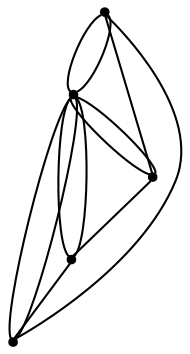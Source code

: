 graph {
  node [shape=point,comment="{\"directed\":false,\"doi\":\"10.1007/978-3-319-73915-1_36\",\"figure\":\"? (1)\"}"]

  v0 [pos="1472.2523336358904,450.44974327178187"]
  v1 [pos="1423.4934662119417,239.16862333037778"]
  v2 [pos="1342.2305206380706,369.1877936289767"]
  v3 [pos="1277.223222781865,499.20696392757566"]
  v4 [pos="1212.210806058035,287.9258439861716"]

  v3 -- v4 [id="-2",pos="1277.223222781865,499.20696392757566 1212.2096614665163,499.20696392757566 1212.2096614665163,499.20696392757566 1212.2096614665163,499.20696392757566 1212.210806058035,287.9258439861716 1212.210806058035,287.9258439861716 1212.210806058035,287.9258439861716"]
  v3 -- v0 [id="-3",pos="1277.223222781865,499.20696392757566 1472.2510618675365,499.20696392757566 1472.2510618675365,499.20696392757566 1472.2510618675365,499.20696392757566 1472.2523336358904,450.44974327178187 1472.2523336358904,450.44974327178187 1472.2523336358904,450.44974327178187"]
  v4 -- v1 [id="-4",pos="1212.210806058035,287.9258439861716 1212.2096614665163,239.16871871183537 1212.2096614665163,239.16871871183537 1212.2096614665163,239.16871871183537 1423.4934662119417,239.16862333037778 1423.4934662119417,239.16862333037778 1423.4934662119417,239.16862333037778"]
  v1 -- v0 [id="-5",pos="1423.4934662119417,239.16862333037778 1472.2510618675365,239.16871871183537 1472.2510618675365,239.16871871183537 1472.2510618675365,239.16871871183537 1472.2523336358904,450.44974327178187 1472.2523336358904,450.44974327178187 1472.2523336358904,450.44974327178187"]
  v0 -- v2 [id="-1",pos="1472.2523336358904,450.44974327178187 1472.251189044372,369.18779362897675 1472.251189044372,369.18779362897675 1472.251189044372,369.18779362897675 1342.2305206380706,369.1877936289767 1342.2305206380706,369.1877936289767 1342.2305206380706,369.1877936289767"]
  v4 -- v2 [id="-6",pos="1212.210806058035,287.9258439861716 1212.2097886433517,369.18779362897675 1212.2097886433517,369.18779362897675 1212.2097886433517,369.18779362897675 1342.2305206380706,369.1877936289767 1342.2305206380706,369.1877936289767 1342.2305206380706,369.1877936289767"]
  v1 -- v2 [id="-7",pos="1423.4934662119417,239.16862333037778 1423.4934980061505,369.18773004133834 1423.4934980061505,369.18773004133834 1423.4934980061505,369.18773004133834 1342.2305206380706,369.1877936289767 1342.2305206380706,369.1877936289767 1342.2305206380706,369.1877936289767"]
  v2 -- v1 [id="-8",pos="1342.2305206380706,369.1877936289767 1342.2305524322794,239.1686869180162 1342.2305524322794,239.1686869180162 1342.2305524322794,239.1686869180162 1423.4934662119417,239.16862333037778 1423.4934662119417,239.16862333037778 1423.4934662119417,239.16862333037778"]
  v2 -- v0 [id="-9",pos="1342.2305206380706,369.1877936289767 1342.2305524322794,450.44974327178187 1342.2305524322794,450.44974327178187 1342.2305524322794,450.44974327178187 1472.2523336358904,450.44974327178187 1472.2523336358904,450.44974327178187 1472.2523336358904,450.44974327178187"]
  v3 -- v2 [id="-10",pos="1277.223222781865,499.20696392757566 1277.2243673733838,369.18779362897675 1277.2243673733838,369.18779362897675 1277.2243673733838,369.18779362897675 1342.2305206380706,369.1877936289767 1342.2305206380706,369.1877936289767 1342.2305206380706,369.1877936289767"]
  v2 -- v4 [id="-11",pos="1342.2305206380706,369.1877936289767 1342.2305524322794,287.92584398617157 1342.2305524322794,287.92584398617157 1342.2305524322794,287.92584398617157 1212.210806058035,287.9258439861716 1212.210806058035,287.9258439861716 1212.210806058035,287.9258439861716"]
  v2 -- v3 [id="-12",pos="1342.2305206380706,369.1877936289767 1341.8220604369883,499.2069162368469 1341.8220604369883,499.2069162368469 1341.8220604369883,499.2069162368469 1277.223222781865,499.20696392757566 1277.223222781865,499.20696392757566 1277.223222781865,499.20696392757566"]
}
